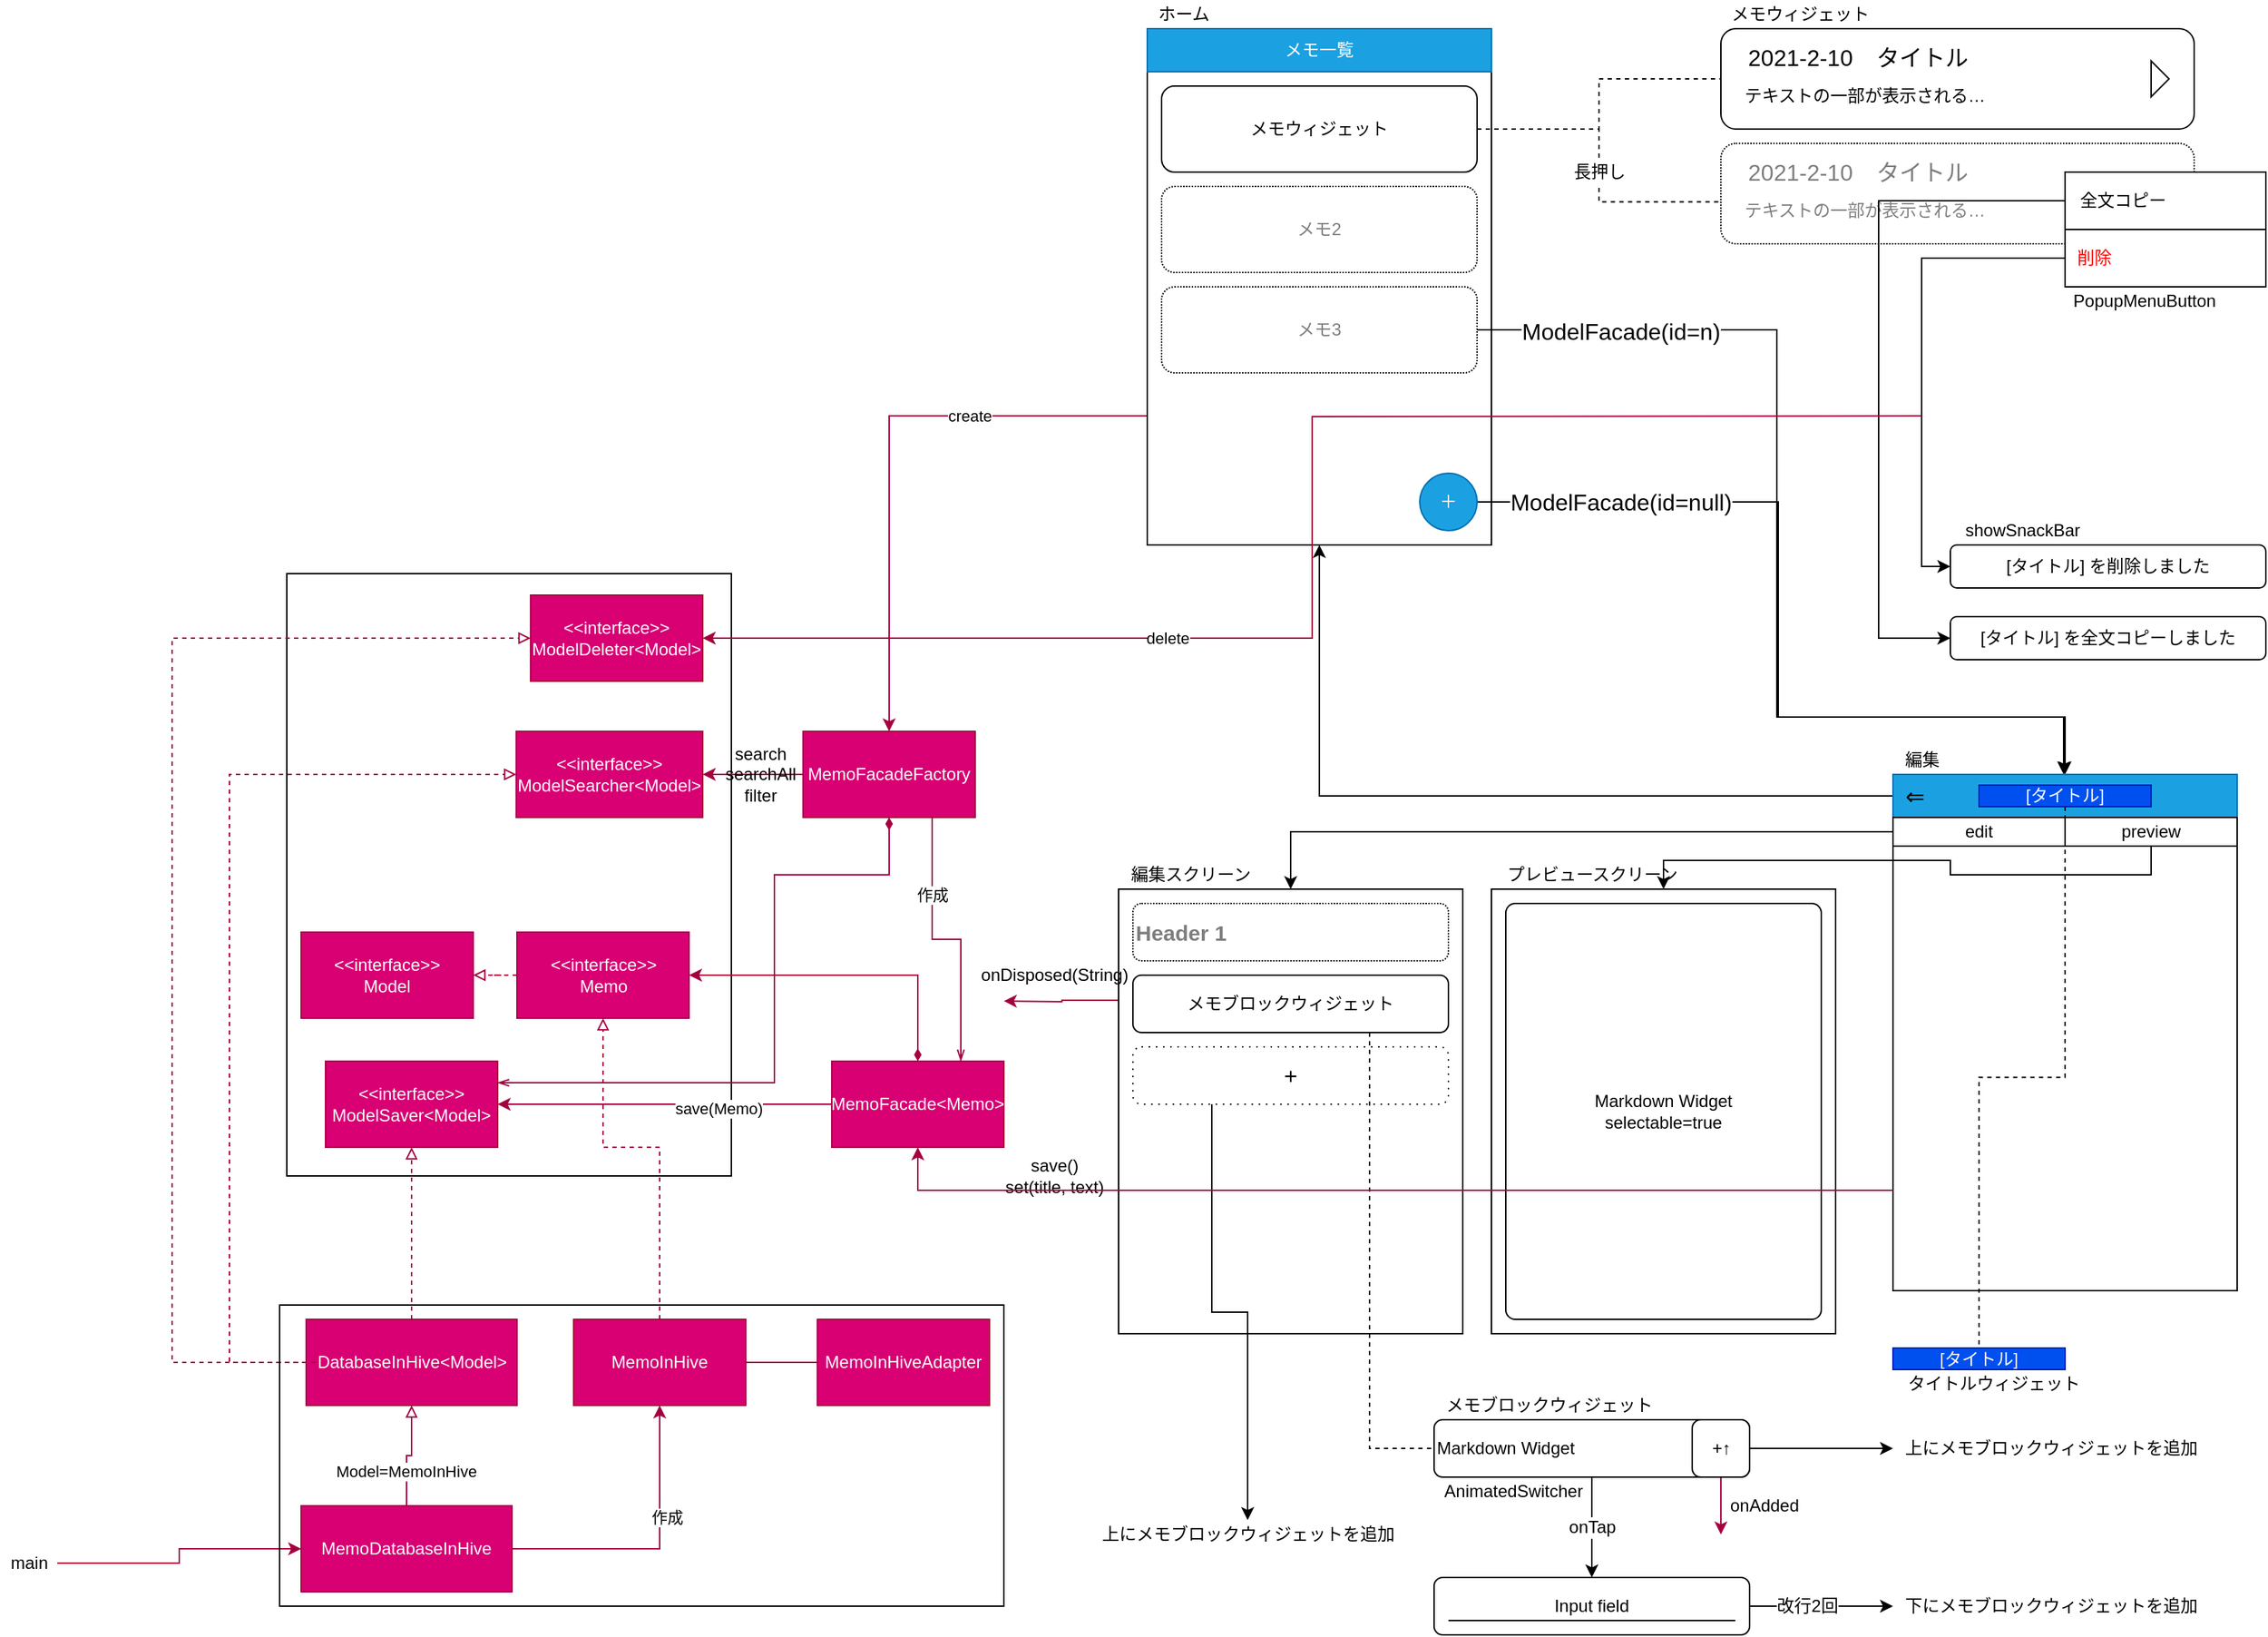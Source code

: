 <mxfile version="13.10.0" type="embed">
    <diagram id="YlcYV97L69se4h5l4lLk" name="ページ1">
        <mxGraphModel dx="1966" dy="321" grid="1" gridSize="10" guides="1" tooltips="1" connect="1" arrows="1" fold="1" page="1" pageScale="1" pageWidth="827" pageHeight="1169" math="0" shadow="0">
            <root>
                <mxCell id="0"/>
                <mxCell id="1" parent="0"/>
                <mxCell id="161" value="" style="rounded=0;whiteSpace=wrap;html=1;fillColor=none;" parent="1" vertex="1">
                    <mxGeometry x="-560" y="420" width="310" height="420" as="geometry"/>
                </mxCell>
                <mxCell id="141" style="edgeStyle=orthogonalEdgeStyle;rounded=0;orthogonalLoop=1;jettySize=auto;html=1;exitX=0;exitY=0.25;exitDx=0;exitDy=0;startArrow=none;startFill=0;endArrow=classic;endFill=1;fillColor=#d80073;strokeColor=#A50040;" parent="1" source="71" edge="1">
                    <mxGeometry relative="1" as="geometry">
                        <mxPoint x="-60" y="718" as="targetPoint"/>
                    </mxGeometry>
                </mxCell>
                <mxCell id="71" value="" style="rounded=0;whiteSpace=wrap;html=1;" parent="1" vertex="1">
                    <mxGeometry x="20" y="640" width="240" height="310" as="geometry"/>
                </mxCell>
                <mxCell id="66" value="&lt;br&gt;" style="rounded=0;whiteSpace=wrap;html=1;" parent="1" vertex="1">
                    <mxGeometry x="280" y="640" width="240" height="310" as="geometry"/>
                </mxCell>
                <mxCell id="147" style="edgeStyle=orthogonalEdgeStyle;rounded=0;orthogonalLoop=1;jettySize=auto;html=1;exitX=0;exitY=0.75;exitDx=0;exitDy=0;entryX=0.5;entryY=0;entryDx=0;entryDy=0;startArrow=none;startFill=0;endArrow=classic;endFill=1;fillColor=#d80073;strokeColor=#A50040;" parent="1" source="6" target="122" edge="1">
                    <mxGeometry relative="1" as="geometry"/>
                </mxCell>
                <mxCell id="148" value="create" style="edgeLabel;html=1;align=center;verticalAlign=middle;resizable=0;points=[];" parent="147" vertex="1" connectable="0">
                    <mxGeometry x="-0.381" relative="1" as="geometry">
                        <mxPoint as="offset"/>
                    </mxGeometry>
                </mxCell>
                <mxCell id="6" value="" style="rounded=0;whiteSpace=wrap;html=1;" parent="1" vertex="1">
                    <mxGeometry x="40" y="40" width="240" height="360" as="geometry"/>
                </mxCell>
                <mxCell id="7" value="メモ一覧" style="rounded=0;whiteSpace=wrap;html=1;fillColor=#1ba1e2;strokeColor=#006EAF;fontColor=#ffffff;" parent="1" vertex="1">
                    <mxGeometry x="40" y="40" width="240" height="30" as="geometry"/>
                </mxCell>
                <mxCell id="13" style="edgeStyle=orthogonalEdgeStyle;rounded=0;orthogonalLoop=1;jettySize=auto;html=1;exitX=1;exitY=0.5;exitDx=0;exitDy=0;entryX=0;entryY=0.5;entryDx=0;entryDy=0;endArrow=none;endFill=0;dashed=1;" parent="1" source="8" target="11" edge="1">
                    <mxGeometry relative="1" as="geometry"/>
                </mxCell>
                <mxCell id="38" style="edgeStyle=orthogonalEdgeStyle;rounded=0;orthogonalLoop=1;jettySize=auto;html=1;exitX=1;exitY=0.5;exitDx=0;exitDy=0;entryX=0;entryY=0.583;entryDx=0;entryDy=0;entryPerimeter=0;endArrow=none;endFill=0;fontSize=12;dashed=1;" parent="1" source="8" target="33" edge="1">
                    <mxGeometry relative="1" as="geometry"/>
                </mxCell>
                <mxCell id="39" value="長押し" style="edgeLabel;html=1;align=center;verticalAlign=middle;resizable=0;points=[];fontSize=12;" parent="38" vertex="1" connectable="0">
                    <mxGeometry x="0.132" relative="1" as="geometry">
                        <mxPoint y="-10.71" as="offset"/>
                    </mxGeometry>
                </mxCell>
                <mxCell id="8" value="メモウィジェット" style="rounded=1;whiteSpace=wrap;html=1;" parent="1" vertex="1">
                    <mxGeometry x="50" y="80" width="220" height="60" as="geometry"/>
                </mxCell>
                <mxCell id="25" style="edgeStyle=orthogonalEdgeStyle;rounded=0;orthogonalLoop=1;jettySize=auto;html=1;exitX=1;exitY=0.5;exitDx=0;exitDy=0;endArrow=classic;endFill=1;fontSize=16;" parent="1" edge="1">
                    <mxGeometry relative="1" as="geometry">
                        <Array as="points">
                            <mxPoint x="479" y="250"/>
                            <mxPoint x="479" y="520"/>
                            <mxPoint x="679" y="520"/>
                        </Array>
                        <mxPoint x="269" y="250" as="sourcePoint"/>
                        <mxPoint x="679" y="560" as="targetPoint"/>
                    </mxGeometry>
                </mxCell>
                <mxCell id="26" value="ModelFacade(id=n)" style="edgeLabel;html=1;align=center;verticalAlign=middle;resizable=0;points=[];fontSize=16;" parent="25" vertex="1" connectable="0">
                    <mxGeometry x="-0.4" y="3" relative="1" as="geometry">
                        <mxPoint x="-112" y="-5.71" as="offset"/>
                    </mxGeometry>
                </mxCell>
                <mxCell id="9" value="メモ2" style="rounded=1;whiteSpace=wrap;html=1;dashed=1;dashPattern=1 1;textOpacity=50;" parent="1" vertex="1">
                    <mxGeometry x="50" y="150" width="220" height="60" as="geometry"/>
                </mxCell>
                <mxCell id="10" value="メモ3" style="rounded=1;whiteSpace=wrap;html=1;dashed=1;dashPattern=1 1;textOpacity=50;" parent="1" vertex="1">
                    <mxGeometry x="50" y="220" width="220" height="60" as="geometry"/>
                </mxCell>
                <mxCell id="11" value="" style="rounded=1;whiteSpace=wrap;html=1;" parent="1" vertex="1">
                    <mxGeometry x="440" y="40" width="330" height="70" as="geometry"/>
                </mxCell>
                <mxCell id="12" value="メモウィジェット" style="text;html=1;align=center;verticalAlign=middle;resizable=0;points=[];autosize=1;" parent="1" vertex="1">
                    <mxGeometry x="440" y="20" width="110" height="20" as="geometry"/>
                </mxCell>
                <mxCell id="24" style="edgeStyle=orthogonalEdgeStyle;rounded=0;orthogonalLoop=1;jettySize=auto;html=1;exitX=1;exitY=0.5;exitDx=0;exitDy=0;entryX=0.5;entryY=0;entryDx=0;entryDy=0;endArrow=classic;endFill=1;fontSize=16;" parent="1" source="14" target="22" edge="1">
                    <mxGeometry relative="1" as="geometry">
                        <Array as="points">
                            <mxPoint x="480" y="370"/>
                            <mxPoint x="480" y="520"/>
                            <mxPoint x="680" y="520"/>
                        </Array>
                    </mxGeometry>
                </mxCell>
                <mxCell id="28" value="ModelFacade(id=null)" style="edgeLabel;html=1;align=center;verticalAlign=middle;resizable=0;points=[];fontSize=16;" parent="24" vertex="1" connectable="0">
                    <mxGeometry x="-0.139" y="-1" relative="1" as="geometry">
                        <mxPoint x="-109.03" y="-48.57" as="offset"/>
                    </mxGeometry>
                </mxCell>
                <mxCell id="14" value="＋" style="ellipse;whiteSpace=wrap;html=1;aspect=fixed;fillColor=#1ba1e2;strokeColor=#006EAF;fontColor=#ffffff;" parent="1" vertex="1">
                    <mxGeometry x="230" y="350" width="40" height="40" as="geometry"/>
                </mxCell>
                <mxCell id="15" value="ホーム" style="text;html=1;align=center;verticalAlign=middle;resizable=0;points=[];autosize=1;" parent="1" vertex="1">
                    <mxGeometry x="40" y="20" width="50" height="20" as="geometry"/>
                </mxCell>
                <mxCell id="16" value="2021-2-10" style="text;html=1;align=center;verticalAlign=middle;resizable=0;points=[];autosize=1;fontSize=16;" parent="1" vertex="1">
                    <mxGeometry x="450" y="50" width="90" height="20" as="geometry"/>
                </mxCell>
                <mxCell id="17" value="タイトル" style="text;html=1;align=center;verticalAlign=middle;resizable=0;points=[];autosize=1;fontSize=16;" parent="1" vertex="1">
                    <mxGeometry x="540" y="50" width="80" height="20" as="geometry"/>
                </mxCell>
                <mxCell id="19" value="&lt;font style=&quot;font-size: 12px&quot;&gt;テキストの一部が表示される…&lt;/font&gt;" style="text;html=1;align=center;verticalAlign=middle;resizable=0;points=[];autosize=1;fontSize=16;" parent="1" vertex="1">
                    <mxGeometry x="450" y="70" width="180" height="30" as="geometry"/>
                </mxCell>
                <mxCell id="20" value="" style="triangle;whiteSpace=wrap;html=1;fontSize=16;" parent="1" vertex="1">
                    <mxGeometry x="740" y="62.5" width="12.5" height="25" as="geometry"/>
                </mxCell>
                <mxCell id="29" style="edgeStyle=orthogonalEdgeStyle;rounded=0;orthogonalLoop=1;jettySize=auto;html=1;entryX=0.5;entryY=1;entryDx=0;entryDy=0;endArrow=classic;endFill=1;fontSize=16;" parent="1" source="23" target="6" edge="1">
                    <mxGeometry relative="1" as="geometry"/>
                </mxCell>
                <mxCell id="33" value="" style="rounded=1;whiteSpace=wrap;html=1;dashed=1;dashPattern=1 1;" parent="1" vertex="1">
                    <mxGeometry x="440" y="120" width="330" height="70" as="geometry"/>
                </mxCell>
                <mxCell id="34" value="2021-2-10" style="text;html=1;align=center;verticalAlign=middle;resizable=0;points=[];autosize=1;fontSize=16;textOpacity=50;" parent="1" vertex="1">
                    <mxGeometry x="450" y="130" width="90" height="20" as="geometry"/>
                </mxCell>
                <mxCell id="35" value="タイトル" style="text;html=1;align=center;verticalAlign=middle;resizable=0;points=[];autosize=1;fontSize=16;textOpacity=50;" parent="1" vertex="1">
                    <mxGeometry x="540" y="130" width="80" height="20" as="geometry"/>
                </mxCell>
                <mxCell id="36" value="&lt;font style=&quot;font-size: 12px&quot;&gt;テキストの一部が表示される…&lt;/font&gt;" style="text;html=1;align=center;verticalAlign=middle;resizable=0;points=[];autosize=1;fontSize=16;textOpacity=50;" parent="1" vertex="1">
                    <mxGeometry x="450" y="150" width="180" height="30" as="geometry"/>
                </mxCell>
                <mxCell id="52" style="edgeStyle=orthogonalEdgeStyle;rounded=0;orthogonalLoop=1;jettySize=auto;html=1;endArrow=classic;endFill=1;fontSize=12;exitX=0;exitY=0.5;exitDx=0;exitDy=0;entryX=0;entryY=0.5;entryDx=0;entryDy=0;" parent="1" source="46" target="53" edge="1">
                    <mxGeometry relative="1" as="geometry">
                        <mxPoint x="820" y="200" as="sourcePoint"/>
                        <mxPoint x="920" y="260.0" as="targetPoint"/>
                    </mxGeometry>
                </mxCell>
                <mxCell id="43" value="" style="rounded=0;whiteSpace=wrap;html=1;fontSize=12;" parent="1" vertex="1">
                    <mxGeometry x="680" y="140" width="140" height="40" as="geometry"/>
                </mxCell>
                <mxCell id="45" value="全文コピー" style="text;html=1;align=center;verticalAlign=middle;resizable=0;points=[];autosize=1;fontSize=12;" parent="1" vertex="1">
                    <mxGeometry x="680" y="150" width="80" height="20" as="geometry"/>
                </mxCell>
                <mxCell id="46" value="" style="rounded=0;whiteSpace=wrap;html=1;fontSize=12;" parent="1" vertex="1">
                    <mxGeometry x="680" y="180" width="140" height="40" as="geometry"/>
                </mxCell>
                <mxCell id="47" value="&lt;font color=&quot;#ff0000&quot;&gt;削除&lt;/font&gt;" style="text;html=1;align=center;verticalAlign=middle;resizable=0;points=[];autosize=1;fontSize=12;" parent="1" vertex="1">
                    <mxGeometry x="680" y="190" width="40" height="20" as="geometry"/>
                </mxCell>
                <mxCell id="51" value="PopupMenuButton" style="text;html=1;align=center;verticalAlign=middle;resizable=0;points=[];autosize=1;fontSize=12;" parent="1" vertex="1">
                    <mxGeometry x="680" y="220" width="110" height="20" as="geometry"/>
                </mxCell>
                <mxCell id="53" value="[タイトル] を削除しました" style="rounded=1;whiteSpace=wrap;html=1;fontSize=12;" parent="1" vertex="1">
                    <mxGeometry x="600" y="400" width="220" height="30" as="geometry"/>
                </mxCell>
                <mxCell id="54" value="showSnackBar" style="text;html=1;align=center;verticalAlign=middle;resizable=0;points=[];autosize=1;fontSize=12;" parent="1" vertex="1">
                    <mxGeometry x="600" y="380" width="100" height="20" as="geometry"/>
                </mxCell>
                <mxCell id="55" style="edgeStyle=orthogonalEdgeStyle;rounded=0;orthogonalLoop=1;jettySize=auto;html=1;endArrow=classic;endFill=1;fontSize=12;exitX=0;exitY=0;exitDx=0;exitDy=0;entryX=0;entryY=0.5;entryDx=0;entryDy=0;" parent="1" source="46" target="56" edge="1">
                    <mxGeometry relative="1" as="geometry">
                        <mxPoint x="820" y="155" as="sourcePoint"/>
                        <mxPoint x="920" y="215.0" as="targetPoint"/>
                        <Array as="points">
                            <mxPoint x="680" y="160"/>
                            <mxPoint x="550" y="160"/>
                            <mxPoint x="550" y="465"/>
                        </Array>
                    </mxGeometry>
                </mxCell>
                <mxCell id="56" value="[タイトル] を全文コピーしました" style="rounded=1;whiteSpace=wrap;html=1;fontSize=12;" parent="1" vertex="1">
                    <mxGeometry x="600" y="450" width="220" height="30" as="geometry"/>
                </mxCell>
                <mxCell id="21" value="" style="rounded=0;whiteSpace=wrap;html=1;" parent="1" vertex="1">
                    <mxGeometry x="560" y="560" width="240" height="360" as="geometry"/>
                </mxCell>
                <mxCell id="22" value="" style="rounded=0;whiteSpace=wrap;html=1;fillColor=#1ba1e2;strokeColor=#006EAF;fontColor=#ffffff;" parent="1" vertex="1">
                    <mxGeometry x="560" y="560" width="240" height="30" as="geometry"/>
                </mxCell>
                <mxCell id="23" value="⇐" style="text;html=1;align=center;verticalAlign=middle;resizable=0;points=[];autosize=1;fontSize=16;" parent="1" vertex="1">
                    <mxGeometry x="560" y="565" width="30" height="20" as="geometry"/>
                </mxCell>
                <mxCell id="97" style="edgeStyle=orthogonalEdgeStyle;rounded=0;orthogonalLoop=1;jettySize=auto;html=1;exitX=0.5;exitY=1;exitDx=0;exitDy=0;entryX=0.5;entryY=0;entryDx=0;entryDy=0;endArrow=none;endFill=0;fontSize=12;dashed=1;" parent="1" source="57" target="96" edge="1">
                    <mxGeometry relative="1" as="geometry"/>
                </mxCell>
                <mxCell id="57" value="[タイトル]" style="rounded=0;whiteSpace=wrap;html=1;fontSize=12;fillColor=#0050ef;strokeColor=#001DBC;fontColor=#ffffff;" parent="1" vertex="1">
                    <mxGeometry x="620" y="567.5" width="120" height="15" as="geometry"/>
                </mxCell>
                <mxCell id="58" value="&lt;font style=&quot;font-size: 15px&quot;&gt;&lt;b&gt;Header 1&lt;/b&gt;&lt;/font&gt;" style="rounded=1;whiteSpace=wrap;html=1;fontSize=12;align=left;textOpacity=50;dashed=1;dashPattern=1 1;" parent="1" vertex="1">
                    <mxGeometry x="30" y="650" width="220" height="40" as="geometry"/>
                </mxCell>
                <mxCell id="61" value="メモブロックウィジェット" style="rounded=1;whiteSpace=wrap;html=1;fontSize=12;" parent="1" vertex="1">
                    <mxGeometry x="30" y="700" width="220" height="40" as="geometry"/>
                </mxCell>
                <mxCell id="72" style="edgeStyle=orthogonalEdgeStyle;rounded=0;orthogonalLoop=1;jettySize=auto;html=1;exitX=0;exitY=0.5;exitDx=0;exitDy=0;entryX=0.5;entryY=0;entryDx=0;entryDy=0;endArrow=classic;endFill=1;fontSize=12;" parent="1" source="64" target="71" edge="1">
                    <mxGeometry relative="1" as="geometry"/>
                </mxCell>
                <mxCell id="64" value="edit" style="rounded=0;whiteSpace=wrap;html=1;fontSize=12;" parent="1" vertex="1">
                    <mxGeometry x="560" y="590" width="120" height="20" as="geometry"/>
                </mxCell>
                <mxCell id="70" style="edgeStyle=orthogonalEdgeStyle;rounded=0;orthogonalLoop=1;jettySize=auto;html=1;exitX=0.5;exitY=1;exitDx=0;exitDy=0;entryX=0.5;entryY=0;entryDx=0;entryDy=0;endArrow=classic;endFill=1;fontSize=12;" parent="1" source="65" target="66" edge="1">
                    <mxGeometry relative="1" as="geometry"/>
                </mxCell>
                <mxCell id="65" value="preview" style="rounded=0;whiteSpace=wrap;html=1;fontSize=12;" parent="1" vertex="1">
                    <mxGeometry x="680" y="590" width="120" height="20" as="geometry"/>
                </mxCell>
                <mxCell id="91" style="edgeStyle=orthogonalEdgeStyle;rounded=0;orthogonalLoop=1;jettySize=auto;html=1;exitX=0.25;exitY=1;exitDx=0;exitDy=0;endArrow=classic;endFill=1;fontSize=12;" parent="1" source="69" target="92" edge="1">
                    <mxGeometry relative="1" as="geometry">
                        <mxPoint x="84.833" y="1040" as="targetPoint"/>
                    </mxGeometry>
                </mxCell>
                <mxCell id="69" value="&lt;font style=&quot;font-size: 16px&quot;&gt;+&lt;/font&gt;" style="rounded=1;whiteSpace=wrap;html=1;fontSize=12;dashed=1;dashPattern=1 4;" parent="1" vertex="1">
                    <mxGeometry x="30" y="750" width="220" height="40" as="geometry"/>
                </mxCell>
                <mxCell id="73" value="Markdown Widget&lt;br&gt;selectable=true" style="rounded=1;whiteSpace=wrap;html=1;fontSize=12;arcSize=3;" parent="1" vertex="1">
                    <mxGeometry x="290" y="650" width="220" height="290" as="geometry"/>
                </mxCell>
                <mxCell id="78" value="onTap" style="edgeStyle=orthogonalEdgeStyle;rounded=0;orthogonalLoop=1;jettySize=auto;html=1;exitX=0.5;exitY=1;exitDx=0;exitDy=0;endArrow=classic;endFill=1;fontSize=12;" parent="1" source="74" target="77" edge="1">
                    <mxGeometry relative="1" as="geometry"/>
                </mxCell>
                <mxCell id="74" value="Markdown Widget" style="rounded=1;whiteSpace=wrap;html=1;fontSize=12;align=left;" parent="1" vertex="1">
                    <mxGeometry x="240" y="1010" width="220" height="40" as="geometry"/>
                </mxCell>
                <mxCell id="75" value="&lt;span&gt;メモブロックウィジェット&lt;/span&gt;" style="text;html=1;align=center;verticalAlign=middle;resizable=0;points=[];autosize=1;fontSize=12;" parent="1" vertex="1">
                    <mxGeometry x="240" y="990" width="160" height="20" as="geometry"/>
                </mxCell>
                <mxCell id="81" style="edgeStyle=orthogonalEdgeStyle;rounded=0;orthogonalLoop=1;jettySize=auto;html=1;exitX=1;exitY=0.5;exitDx=0;exitDy=0;endArrow=classic;endFill=1;fontSize=12;" parent="1" source="76" target="82" edge="1">
                    <mxGeometry relative="1" as="geometry">
                        <mxPoint x="520" y="1030" as="targetPoint"/>
                    </mxGeometry>
                </mxCell>
                <mxCell id="150" style="edgeStyle=orthogonalEdgeStyle;rounded=0;orthogonalLoop=1;jettySize=auto;html=1;exitX=0.5;exitY=1;exitDx=0;exitDy=0;startArrow=none;startFill=0;endArrow=classic;endFill=1;fillColor=#d80073;strokeColor=#A50040;" parent="1" source="76" edge="1">
                    <mxGeometry relative="1" as="geometry">
                        <mxPoint x="440" y="1090" as="targetPoint"/>
                    </mxGeometry>
                </mxCell>
                <mxCell id="76" value="" style="rounded=1;whiteSpace=wrap;html=1;fontSize=12;" parent="1" vertex="1">
                    <mxGeometry x="420" y="1010" width="40" height="40" as="geometry"/>
                </mxCell>
                <mxCell id="84" style="edgeStyle=orthogonalEdgeStyle;rounded=0;orthogonalLoop=1;jettySize=auto;html=1;exitX=1;exitY=0.5;exitDx=0;exitDy=0;endArrow=classic;endFill=1;fontSize=12;" parent="1" source="77" target="86" edge="1">
                    <mxGeometry relative="1" as="geometry">
                        <mxPoint x="560" y="1140.286" as="targetPoint"/>
                    </mxGeometry>
                </mxCell>
                <mxCell id="85" value="改行2回" style="edgeLabel;html=1;align=center;verticalAlign=middle;resizable=0;points=[];fontSize=12;" parent="84" vertex="1" connectable="0">
                    <mxGeometry x="-0.201" relative="1" as="geometry">
                        <mxPoint as="offset"/>
                    </mxGeometry>
                </mxCell>
                <mxCell id="77" value="Input field" style="rounded=1;whiteSpace=wrap;html=1;fontSize=12;" parent="1" vertex="1">
                    <mxGeometry x="240" y="1120" width="220" height="40" as="geometry"/>
                </mxCell>
                <mxCell id="79" value="+↑" style="text;html=1;align=center;verticalAlign=middle;resizable=0;points=[];autosize=1;fontSize=12;" parent="1" vertex="1">
                    <mxGeometry x="425" y="1020" width="30" height="20" as="geometry"/>
                </mxCell>
                <mxCell id="82" value="上にメモブロックウィジェットを追加" style="text;html=1;align=center;verticalAlign=middle;resizable=0;points=[];autosize=1;fontSize=12;" parent="1" vertex="1">
                    <mxGeometry x="560" y="1020" width="220" height="20" as="geometry"/>
                </mxCell>
                <mxCell id="86" value="下にメモブロックウィジェットを追加" style="text;html=1;align=center;verticalAlign=middle;resizable=0;points=[];autosize=1;fontSize=12;" parent="1" vertex="1">
                    <mxGeometry x="560" y="1130" width="220" height="20" as="geometry"/>
                </mxCell>
                <mxCell id="88" style="edgeStyle=orthogonalEdgeStyle;rounded=0;orthogonalLoop=1;jettySize=auto;html=1;exitX=0.75;exitY=1;exitDx=0;exitDy=0;entryX=0;entryY=0.5;entryDx=0;entryDy=0;endArrow=none;endFill=0;fontSize=12;dashed=1;" parent="1" source="61" target="74" edge="1">
                    <mxGeometry relative="1" as="geometry"/>
                </mxCell>
                <mxCell id="90" value="" style="endArrow=none;html=1;fontSize=12;entryX=0.955;entryY=0.75;entryDx=0;entryDy=0;entryPerimeter=0;" parent="1" target="77" edge="1">
                    <mxGeometry width="50" height="50" relative="1" as="geometry">
                        <mxPoint x="250" y="1150" as="sourcePoint"/>
                        <mxPoint x="300" y="1100" as="targetPoint"/>
                    </mxGeometry>
                </mxCell>
                <mxCell id="92" value="上にメモブロックウィジェットを追加" style="text;html=1;align=center;verticalAlign=middle;resizable=0;points=[];autosize=1;fontSize=12;" parent="1" vertex="1">
                    <mxGeometry y="1080" width="220" height="20" as="geometry"/>
                </mxCell>
                <mxCell id="93" value="編集" style="text;html=1;align=center;verticalAlign=middle;resizable=0;points=[];autosize=1;fontSize=12;" parent="1" vertex="1">
                    <mxGeometry x="560" y="540" width="40" height="20" as="geometry"/>
                </mxCell>
                <mxCell id="94" value="編集スクリーン" style="text;html=1;align=center;verticalAlign=middle;resizable=0;points=[];autosize=1;fontSize=12;" parent="1" vertex="1">
                    <mxGeometry x="20" y="620" width="100" height="20" as="geometry"/>
                </mxCell>
                <mxCell id="95" value="プレビュースクリーン" style="text;html=1;align=center;verticalAlign=middle;resizable=0;points=[];autosize=1;fontSize=12;" parent="1" vertex="1">
                    <mxGeometry x="280" y="620" width="140" height="20" as="geometry"/>
                </mxCell>
                <mxCell id="96" value="[タイトル]" style="rounded=0;whiteSpace=wrap;html=1;fontSize=12;fillColor=#0050ef;strokeColor=#001DBC;fontColor=#ffffff;" parent="1" vertex="1">
                    <mxGeometry x="560" y="960" width="120" height="15" as="geometry"/>
                </mxCell>
                <mxCell id="98" value="タイトルウィジェット" style="text;html=1;align=center;verticalAlign=middle;resizable=0;points=[];autosize=1;fontSize=12;" parent="1" vertex="1">
                    <mxGeometry x="560" y="975" width="140" height="20" as="geometry"/>
                </mxCell>
                <mxCell id="100" value="AnimatedSwitcher" style="text;html=1;align=center;verticalAlign=middle;resizable=0;points=[];autosize=1;fontSize=12;" parent="1" vertex="1">
                    <mxGeometry x="240" y="1050" width="110" height="20" as="geometry"/>
                </mxCell>
                <mxCell id="103" style="edgeStyle=orthogonalEdgeStyle;rounded=0;orthogonalLoop=1;jettySize=auto;html=1;exitX=1;exitY=0.5;exitDx=0;exitDy=0;entryX=0.5;entryY=0;entryDx=0;entryDy=0;endArrow=diamondThin;endFill=1;startArrow=classic;startFill=1;fillColor=#d80073;strokeColor=#A50040;" parent="1" source="101" target="102" edge="1">
                    <mxGeometry relative="1" as="geometry"/>
                </mxCell>
                <mxCell id="139" style="edgeStyle=orthogonalEdgeStyle;rounded=0;orthogonalLoop=1;jettySize=auto;html=1;exitX=0;exitY=0.5;exitDx=0;exitDy=0;dashed=1;startArrow=none;startFill=0;endArrow=block;endFill=0;fillColor=#d80073;strokeColor=#A50040;" parent="1" source="101" target="138" edge="1">
                    <mxGeometry relative="1" as="geometry"/>
                </mxCell>
                <mxCell id="101" value="&amp;lt;&amp;lt;interface&amp;gt;&amp;gt;&lt;br&gt;Memo" style="rounded=0;whiteSpace=wrap;html=1;fillColor=#d80073;strokeColor=#A50040;fontColor=#ffffff;" parent="1" vertex="1">
                    <mxGeometry x="-399.5" y="670" width="120" height="60" as="geometry"/>
                </mxCell>
                <mxCell id="132" style="edgeStyle=orthogonalEdgeStyle;rounded=0;orthogonalLoop=1;jettySize=auto;html=1;exitX=0;exitY=0.5;exitDx=0;exitDy=0;entryX=1;entryY=0.5;entryDx=0;entryDy=0;startArrow=none;startFill=0;endArrow=classic;endFill=1;fillColor=#d80073;strokeColor=#A50040;" parent="1" source="102" target="128" edge="1">
                    <mxGeometry relative="1" as="geometry"/>
                </mxCell>
                <mxCell id="137" value="save(Memo)" style="edgeLabel;html=1;align=center;verticalAlign=middle;resizable=0;points=[];" parent="132" vertex="1" connectable="0">
                    <mxGeometry x="-0.316" y="3" relative="1" as="geometry">
                        <mxPoint as="offset"/>
                    </mxGeometry>
                </mxCell>
                <mxCell id="102" value="MemoFacade&amp;lt;Memo&amp;gt;" style="rounded=0;whiteSpace=wrap;html=1;fillColor=#d80073;strokeColor=#A50040;fontColor=#ffffff;" parent="1" vertex="1">
                    <mxGeometry x="-180" y="760" width="120" height="60" as="geometry"/>
                </mxCell>
                <mxCell id="111" style="edgeStyle=orthogonalEdgeStyle;rounded=0;orthogonalLoop=1;jettySize=auto;html=1;exitX=0.5;exitY=0;exitDx=0;exitDy=0;dashed=1;startArrow=none;startFill=0;endArrow=block;endFill=0;fillColor=#d80073;strokeColor=#A50040;" parent="1" source="105" target="128" edge="1">
                    <mxGeometry relative="1" as="geometry">
                        <mxPoint x="-473" y="870" as="targetPoint"/>
                    </mxGeometry>
                </mxCell>
                <mxCell id="131" style="edgeStyle=orthogonalEdgeStyle;rounded=0;orthogonalLoop=1;jettySize=auto;html=1;exitX=0;exitY=0.5;exitDx=0;exitDy=0;entryX=0;entryY=0.5;entryDx=0;entryDy=0;startArrow=none;startFill=0;endArrow=block;endFill=0;dashed=1;fillColor=#d80073;strokeColor=#A50040;" parent="1" source="105" target="129" edge="1">
                    <mxGeometry relative="1" as="geometry">
                        <Array as="points">
                            <mxPoint x="-600" y="970"/>
                            <mxPoint x="-600" y="560"/>
                        </Array>
                    </mxGeometry>
                </mxCell>
                <mxCell id="105" value="DatabaseInHive&amp;lt;Model&amp;gt;" style="rounded=0;whiteSpace=wrap;html=1;fillColor=#d80073;strokeColor=#A50040;fontColor=#ffffff;" parent="1" vertex="1">
                    <mxGeometry x="-546.5" y="940" width="147" height="60" as="geometry"/>
                </mxCell>
                <mxCell id="113" value="save()&lt;br&gt;set(title, text)" style="text;html=1;align=center;verticalAlign=middle;resizable=0;points=[];autosize=1;" parent="1" vertex="1">
                    <mxGeometry x="-65" y="825" width="80" height="30" as="geometry"/>
                </mxCell>
                <mxCell id="118" style="edgeStyle=orthogonalEdgeStyle;rounded=0;orthogonalLoop=1;jettySize=auto;html=1;exitX=0.5;exitY=0;exitDx=0;exitDy=0;entryX=0.5;entryY=1;entryDx=0;entryDy=0;startArrow=none;startFill=0;endArrow=block;endFill=0;dashed=1;fillColor=#d80073;strokeColor=#A50040;" parent="1" source="116" target="101" edge="1">
                    <mxGeometry relative="1" as="geometry">
                        <Array as="points">
                            <mxPoint x="-300" y="820"/>
                            <mxPoint x="-339" y="820"/>
                        </Array>
                    </mxGeometry>
                </mxCell>
                <mxCell id="119" style="edgeStyle=orthogonalEdgeStyle;rounded=0;orthogonalLoop=1;jettySize=auto;html=1;exitX=1;exitY=0.5;exitDx=0;exitDy=0;startArrow=none;startFill=0;endArrow=none;endFill=0;fillColor=#d80073;strokeColor=#A50040;" parent="1" source="116" target="117" edge="1">
                    <mxGeometry relative="1" as="geometry"/>
                </mxCell>
                <mxCell id="116" value="MemoInHive" style="rounded=0;whiteSpace=wrap;html=1;fillColor=#d80073;strokeColor=#A50040;fontColor=#ffffff;" parent="1" vertex="1">
                    <mxGeometry x="-360" y="940" width="120" height="60" as="geometry"/>
                </mxCell>
                <mxCell id="117" value="MemoInHiveAdapter" style="rounded=0;whiteSpace=wrap;html=1;fillColor=#d80073;strokeColor=#A50040;fontColor=#ffffff;" parent="1" vertex="1">
                    <mxGeometry x="-190" y="940" width="120" height="60" as="geometry"/>
                </mxCell>
                <mxCell id="125" style="edgeStyle=orthogonalEdgeStyle;rounded=0;orthogonalLoop=1;jettySize=auto;html=1;exitX=0.75;exitY=1;exitDx=0;exitDy=0;entryX=0.75;entryY=0;entryDx=0;entryDy=0;startArrow=none;startFill=0;endArrow=openThin;endFill=0;fillColor=#d80073;strokeColor=#A50040;" parent="1" source="122" target="102" edge="1">
                    <mxGeometry relative="1" as="geometry"/>
                </mxCell>
                <mxCell id="127" value="作成" style="edgeLabel;html=1;align=center;verticalAlign=middle;resizable=0;points=[];" parent="125" vertex="1" connectable="0">
                    <mxGeometry x="-0.432" relative="1" as="geometry">
                        <mxPoint as="offset"/>
                    </mxGeometry>
                </mxCell>
                <mxCell id="130" style="edgeStyle=orthogonalEdgeStyle;rounded=0;orthogonalLoop=1;jettySize=auto;html=1;exitX=0;exitY=0.5;exitDx=0;exitDy=0;entryX=1;entryY=0.5;entryDx=0;entryDy=0;startArrow=none;startFill=0;endArrow=classic;endFill=1;fillColor=#d80073;strokeColor=#A50040;" parent="1" source="122" target="129" edge="1">
                    <mxGeometry relative="1" as="geometry"/>
                </mxCell>
                <mxCell id="160" style="edgeStyle=orthogonalEdgeStyle;rounded=0;orthogonalLoop=1;jettySize=auto;html=1;exitX=0.5;exitY=1;exitDx=0;exitDy=0;entryX=1;entryY=0.25;entryDx=0;entryDy=0;startArrow=diamondThin;startFill=1;endArrow=openThin;endFill=0;fillColor=#d80073;strokeColor=#A50040;" parent="1" source="122" target="128" edge="1">
                    <mxGeometry relative="1" as="geometry">
                        <Array as="points">
                            <mxPoint x="-140" y="630"/>
                            <mxPoint x="-220" y="630"/>
                            <mxPoint x="-220" y="775"/>
                        </Array>
                    </mxGeometry>
                </mxCell>
                <mxCell id="122" value="MemoFacadeFactory" style="rounded=0;whiteSpace=wrap;html=1;fillColor=#d80073;strokeColor=#A50040;fontColor=#ffffff;" parent="1" vertex="1">
                    <mxGeometry x="-200" y="530" width="120" height="60" as="geometry"/>
                </mxCell>
                <mxCell id="128" value="&amp;lt;&amp;lt;interface&amp;gt;&amp;gt;&lt;br&gt;ModelSaver&amp;lt;Model&amp;gt;" style="rounded=0;whiteSpace=wrap;html=1;fillColor=#d80073;strokeColor=#A50040;fontColor=#ffffff;" parent="1" vertex="1">
                    <mxGeometry x="-533" y="760" width="120" height="60" as="geometry"/>
                </mxCell>
                <mxCell id="129" value="&amp;lt;&amp;lt;interface&amp;gt;&amp;gt;&lt;br&gt;ModelSearcher&amp;lt;Model&amp;gt;" style="rounded=0;whiteSpace=wrap;html=1;fillColor=#d80073;strokeColor=#A50040;fontColor=#ffffff;" parent="1" vertex="1">
                    <mxGeometry x="-400" y="530" width="130" height="60" as="geometry"/>
                </mxCell>
                <mxCell id="133" value="search&lt;br&gt;searchAll&lt;br&gt;filter" style="text;html=1;align=center;verticalAlign=middle;resizable=0;points=[];autosize=1;" parent="1" vertex="1">
                    <mxGeometry x="-260" y="535" width="60" height="50" as="geometry"/>
                </mxCell>
                <mxCell id="138" value="&amp;lt;&amp;lt;interface&amp;gt;&amp;gt;&lt;br&gt;Model" style="rounded=0;whiteSpace=wrap;html=1;fillColor=#d80073;strokeColor=#A50040;fontColor=#ffffff;" parent="1" vertex="1">
                    <mxGeometry x="-550" y="670" width="120" height="60" as="geometry"/>
                </mxCell>
                <mxCell id="104" style="edgeStyle=orthogonalEdgeStyle;rounded=0;orthogonalLoop=1;jettySize=auto;html=1;startArrow=none;startFill=0;endArrow=classic;endFill=1;fillColor=#d80073;strokeColor=#A50040;" parent="1" source="21" target="102" edge="1">
                    <mxGeometry relative="1" as="geometry">
                        <Array as="points">
                            <mxPoint x="-120" y="850"/>
                        </Array>
                    </mxGeometry>
                </mxCell>
                <mxCell id="142" value="onDisposed(String)" style="text;html=1;align=center;verticalAlign=middle;resizable=0;points=[];autosize=1;" parent="1" vertex="1">
                    <mxGeometry x="-85" y="690" width="120" height="20" as="geometry"/>
                </mxCell>
                <mxCell id="143" style="edgeStyle=orthogonalEdgeStyle;rounded=0;orthogonalLoop=1;jettySize=auto;html=1;entryX=1;entryY=0.5;entryDx=0;entryDy=0;startArrow=none;startFill=0;endArrow=classic;endFill=1;fillColor=#d80073;strokeColor=#A50040;" parent="1" target="145" edge="1">
                    <mxGeometry relative="1" as="geometry">
                        <mxPoint x="580" y="310" as="sourcePoint"/>
                        <mxPoint x="-70.0" y="570" as="targetPoint"/>
                    </mxGeometry>
                </mxCell>
                <mxCell id="144" value="delete" style="edgeLabel;html=1;align=center;verticalAlign=middle;resizable=0;points=[];" parent="143" vertex="1" connectable="0">
                    <mxGeometry x="0.324" y="-1" relative="1" as="geometry">
                        <mxPoint x="-16" y="1" as="offset"/>
                    </mxGeometry>
                </mxCell>
                <mxCell id="145" value="&amp;lt;&amp;lt;interface&amp;gt;&amp;gt;&lt;br&gt;ModelDeleter&amp;lt;Model&amp;gt;" style="rounded=0;whiteSpace=wrap;html=1;fillColor=#d80073;strokeColor=#A50040;fontColor=#ffffff;" parent="1" vertex="1">
                    <mxGeometry x="-390" y="435" width="120" height="60" as="geometry"/>
                </mxCell>
                <mxCell id="146" style="edgeStyle=orthogonalEdgeStyle;rounded=0;orthogonalLoop=1;jettySize=auto;html=1;exitX=0.044;exitY=0.5;exitDx=0;exitDy=0;entryX=0;entryY=0.5;entryDx=0;entryDy=0;startArrow=none;startFill=0;endArrow=block;endFill=0;dashed=1;fillColor=#d80073;strokeColor=#A50040;exitPerimeter=0;" parent="1" source="105" target="145" edge="1">
                    <mxGeometry relative="1" as="geometry">
                        <mxPoint x="-536.5" y="980" as="sourcePoint"/>
                        <mxPoint x="-380" y="570" as="targetPoint"/>
                        <Array as="points">
                            <mxPoint x="-640" y="970"/>
                            <mxPoint x="-640" y="465"/>
                        </Array>
                    </mxGeometry>
                </mxCell>
                <mxCell id="152" value="onAdded" style="text;html=1;align=center;verticalAlign=middle;resizable=0;points=[];autosize=1;" parent="1" vertex="1">
                    <mxGeometry x="440" y="1060" width="60" height="20" as="geometry"/>
                </mxCell>
                <mxCell id="154" style="edgeStyle=orthogonalEdgeStyle;rounded=0;orthogonalLoop=1;jettySize=auto;html=1;exitX=0.5;exitY=0;exitDx=0;exitDy=0;entryX=0.5;entryY=1;entryDx=0;entryDy=0;startArrow=none;startFill=0;endArrow=block;endFill=0;fillColor=#d80073;strokeColor=#A50040;" parent="1" source="153" target="105" edge="1">
                    <mxGeometry relative="1" as="geometry"/>
                </mxCell>
                <mxCell id="157" value="Model=MemoInHive" style="edgeLabel;html=1;align=center;verticalAlign=middle;resizable=0;points=[];" parent="154" vertex="1" connectable="0">
                    <mxGeometry x="-0.339" y="1" relative="1" as="geometry">
                        <mxPoint as="offset"/>
                    </mxGeometry>
                </mxCell>
                <mxCell id="155" style="edgeStyle=orthogonalEdgeStyle;rounded=0;orthogonalLoop=1;jettySize=auto;html=1;exitX=1;exitY=0.5;exitDx=0;exitDy=0;entryX=0.5;entryY=1;entryDx=0;entryDy=0;startArrow=none;startFill=0;endArrow=classic;endFill=1;fillColor=#d80073;strokeColor=#A50040;" parent="1" source="153" target="116" edge="1">
                    <mxGeometry relative="1" as="geometry"/>
                </mxCell>
                <mxCell id="156" value="作成" style="edgeLabel;html=1;align=center;verticalAlign=middle;resizable=0;points=[];" parent="155" vertex="1" connectable="0">
                    <mxGeometry x="0.238" y="-5" relative="1" as="geometry">
                        <mxPoint as="offset"/>
                    </mxGeometry>
                </mxCell>
                <mxCell id="159" style="edgeStyle=orthogonalEdgeStyle;rounded=0;orthogonalLoop=1;jettySize=auto;html=1;exitX=0;exitY=0.5;exitDx=0;exitDy=0;startArrow=classic;startFill=1;endArrow=none;endFill=0;fillColor=#d80073;strokeColor=#A50040;" parent="1" source="153" target="158" edge="1">
                    <mxGeometry relative="1" as="geometry"/>
                </mxCell>
                <mxCell id="153" value="MemoDatabaseInHive" style="rounded=0;whiteSpace=wrap;html=1;fillColor=#d80073;strokeColor=#A50040;fontColor=#ffffff;" parent="1" vertex="1">
                    <mxGeometry x="-550" y="1070" width="147" height="60" as="geometry"/>
                </mxCell>
                <mxCell id="158" value="main" style="text;html=1;align=center;verticalAlign=middle;resizable=0;points=[];autosize=1;" parent="1" vertex="1">
                    <mxGeometry x="-760" y="1100" width="40" height="20" as="geometry"/>
                </mxCell>
                <mxCell id="162" value="" style="rounded=0;whiteSpace=wrap;html=1;fillColor=none;" parent="1" vertex="1">
                    <mxGeometry x="-565" y="930" width="505" height="210" as="geometry"/>
                </mxCell>
            </root>
        </mxGraphModel>
    </diagram>
</mxfile>